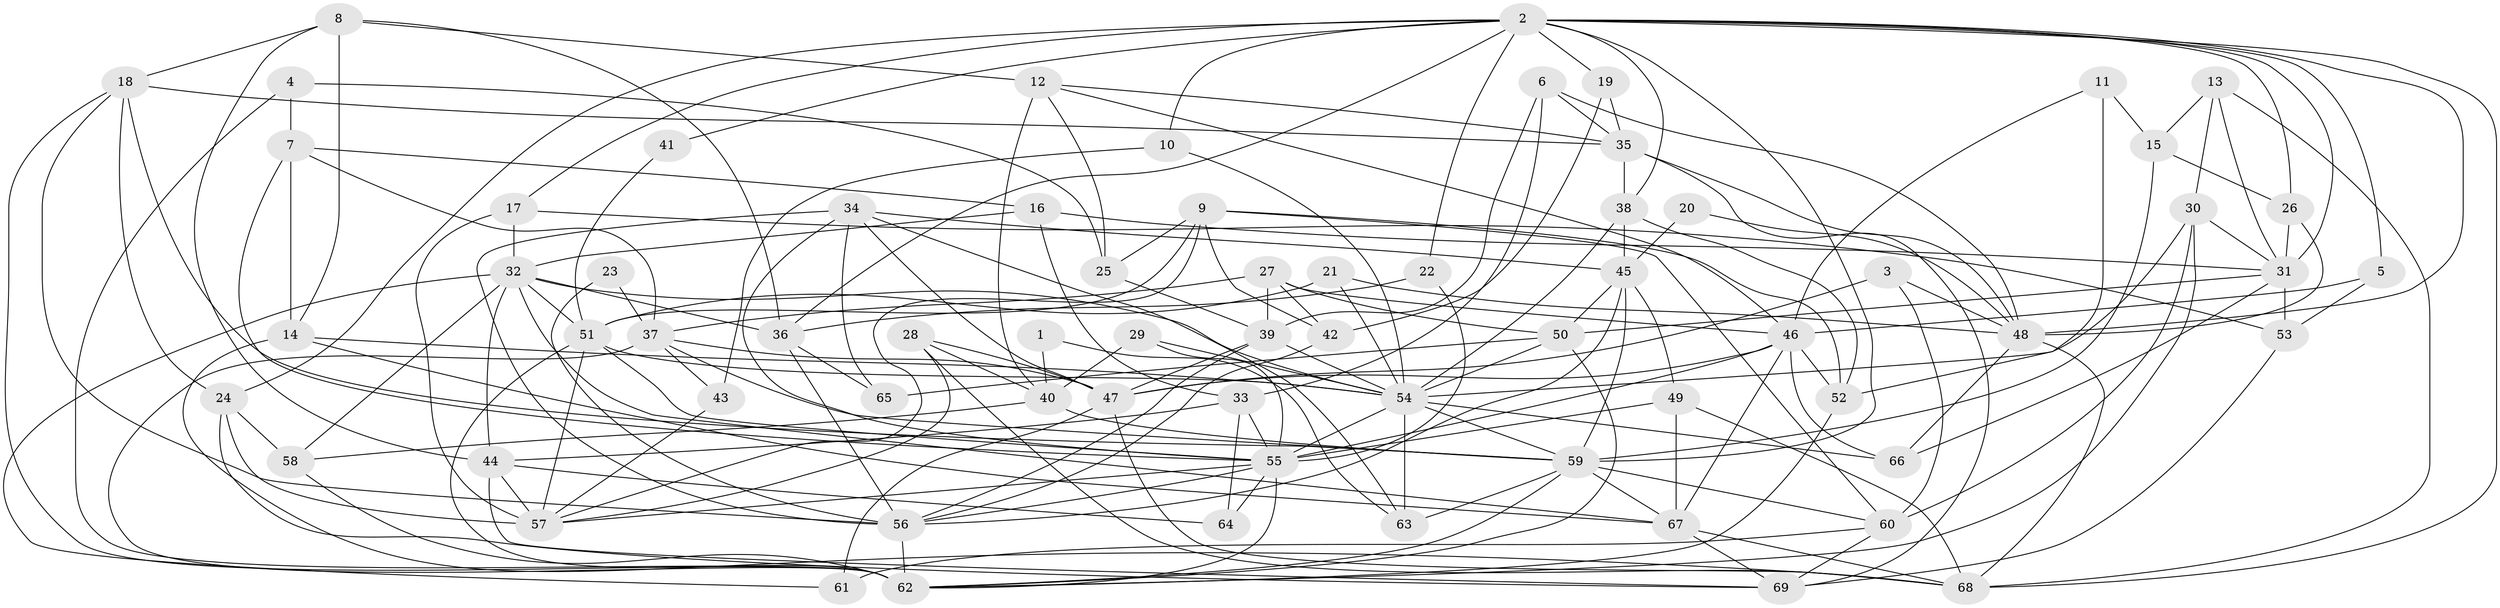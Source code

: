 // original degree distribution, {9: 0.021897810218978103, 4: 0.26277372262773724, 2: 0.1386861313868613, 5: 0.13138686131386862, 7: 0.029197080291970802, 3: 0.31386861313868614, 8: 0.029197080291970802, 6: 0.072992700729927}
// Generated by graph-tools (version 1.1) at 2025/26/03/09/25 03:26:11]
// undirected, 69 vertices, 190 edges
graph export_dot {
graph [start="1"]
  node [color=gray90,style=filled];
  1;
  2;
  3;
  4;
  5;
  6;
  7;
  8;
  9;
  10;
  11;
  12;
  13;
  14;
  15;
  16;
  17;
  18;
  19;
  20;
  21;
  22;
  23;
  24;
  25;
  26;
  27;
  28;
  29;
  30;
  31;
  32;
  33;
  34;
  35;
  36;
  37;
  38;
  39;
  40;
  41;
  42;
  43;
  44;
  45;
  46;
  47;
  48;
  49;
  50;
  51;
  52;
  53;
  54;
  55;
  56;
  57;
  58;
  59;
  60;
  61;
  62;
  63;
  64;
  65;
  66;
  67;
  68;
  69;
  1 -- 40 [weight=1.0];
  1 -- 63 [weight=1.0];
  2 -- 5 [weight=1.0];
  2 -- 10 [weight=2.0];
  2 -- 17 [weight=2.0];
  2 -- 19 [weight=1.0];
  2 -- 22 [weight=1.0];
  2 -- 24 [weight=1.0];
  2 -- 26 [weight=1.0];
  2 -- 31 [weight=1.0];
  2 -- 36 [weight=1.0];
  2 -- 38 [weight=1.0];
  2 -- 41 [weight=1.0];
  2 -- 48 [weight=1.0];
  2 -- 59 [weight=1.0];
  2 -- 68 [weight=1.0];
  3 -- 47 [weight=1.0];
  3 -- 48 [weight=1.0];
  3 -- 60 [weight=1.0];
  4 -- 7 [weight=1.0];
  4 -- 25 [weight=1.0];
  4 -- 62 [weight=1.0];
  5 -- 46 [weight=1.0];
  5 -- 53 [weight=1.0];
  6 -- 33 [weight=1.0];
  6 -- 35 [weight=1.0];
  6 -- 39 [weight=1.0];
  6 -- 48 [weight=1.0];
  7 -- 14 [weight=2.0];
  7 -- 16 [weight=1.0];
  7 -- 37 [weight=1.0];
  7 -- 55 [weight=1.0];
  8 -- 12 [weight=1.0];
  8 -- 14 [weight=1.0];
  8 -- 18 [weight=1.0];
  8 -- 36 [weight=1.0];
  8 -- 44 [weight=1.0];
  9 -- 25 [weight=1.0];
  9 -- 42 [weight=1.0];
  9 -- 51 [weight=1.0];
  9 -- 52 [weight=1.0];
  9 -- 57 [weight=1.0];
  9 -- 60 [weight=1.0];
  10 -- 43 [weight=1.0];
  10 -- 54 [weight=1.0];
  11 -- 15 [weight=1.0];
  11 -- 46 [weight=1.0];
  11 -- 52 [weight=1.0];
  12 -- 25 [weight=1.0];
  12 -- 35 [weight=1.0];
  12 -- 40 [weight=2.0];
  12 -- 46 [weight=1.0];
  13 -- 15 [weight=1.0];
  13 -- 30 [weight=1.0];
  13 -- 31 [weight=1.0];
  13 -- 68 [weight=1.0];
  14 -- 54 [weight=2.0];
  14 -- 67 [weight=1.0];
  14 -- 68 [weight=1.0];
  15 -- 26 [weight=1.0];
  15 -- 59 [weight=1.0];
  16 -- 31 [weight=1.0];
  16 -- 32 [weight=1.0];
  16 -- 33 [weight=1.0];
  17 -- 32 [weight=1.0];
  17 -- 53 [weight=1.0];
  17 -- 57 [weight=2.0];
  18 -- 24 [weight=1.0];
  18 -- 35 [weight=1.0];
  18 -- 56 [weight=1.0];
  18 -- 59 [weight=1.0];
  18 -- 62 [weight=1.0];
  19 -- 35 [weight=1.0];
  19 -- 42 [weight=1.0];
  20 -- 45 [weight=1.0];
  20 -- 48 [weight=1.0];
  21 -- 48 [weight=1.0];
  21 -- 51 [weight=2.0];
  21 -- 54 [weight=1.0];
  22 -- 36 [weight=1.0];
  22 -- 55 [weight=1.0];
  23 -- 37 [weight=1.0];
  23 -- 56 [weight=1.0];
  24 -- 57 [weight=1.0];
  24 -- 58 [weight=1.0];
  24 -- 69 [weight=1.0];
  25 -- 39 [weight=1.0];
  26 -- 31 [weight=2.0];
  26 -- 48 [weight=1.0];
  27 -- 37 [weight=1.0];
  27 -- 39 [weight=1.0];
  27 -- 42 [weight=1.0];
  27 -- 46 [weight=1.0];
  27 -- 50 [weight=1.0];
  28 -- 40 [weight=1.0];
  28 -- 47 [weight=1.0];
  28 -- 57 [weight=1.0];
  28 -- 68 [weight=1.0];
  29 -- 40 [weight=1.0];
  29 -- 54 [weight=1.0];
  29 -- 55 [weight=1.0];
  30 -- 31 [weight=1.0];
  30 -- 54 [weight=1.0];
  30 -- 60 [weight=1.0];
  30 -- 62 [weight=1.0];
  31 -- 50 [weight=1.0];
  31 -- 53 [weight=1.0];
  31 -- 66 [weight=1.0];
  32 -- 36 [weight=1.0];
  32 -- 44 [weight=1.0];
  32 -- 51 [weight=1.0];
  32 -- 54 [weight=1.0];
  32 -- 58 [weight=1.0];
  32 -- 61 [weight=1.0];
  32 -- 67 [weight=1.0];
  33 -- 44 [weight=1.0];
  33 -- 55 [weight=2.0];
  33 -- 64 [weight=1.0];
  34 -- 45 [weight=1.0];
  34 -- 47 [weight=1.0];
  34 -- 55 [weight=1.0];
  34 -- 56 [weight=1.0];
  34 -- 63 [weight=1.0];
  34 -- 65 [weight=1.0];
  35 -- 38 [weight=1.0];
  35 -- 48 [weight=1.0];
  35 -- 69 [weight=1.0];
  36 -- 56 [weight=2.0];
  36 -- 65 [weight=1.0];
  37 -- 43 [weight=1.0];
  37 -- 47 [weight=1.0];
  37 -- 59 [weight=1.0];
  37 -- 62 [weight=1.0];
  38 -- 45 [weight=1.0];
  38 -- 52 [weight=1.0];
  38 -- 54 [weight=1.0];
  39 -- 47 [weight=1.0];
  39 -- 54 [weight=1.0];
  39 -- 56 [weight=1.0];
  40 -- 58 [weight=3.0];
  40 -- 59 [weight=1.0];
  41 -- 51 [weight=1.0];
  42 -- 56 [weight=1.0];
  43 -- 57 [weight=1.0];
  44 -- 57 [weight=1.0];
  44 -- 64 [weight=1.0];
  44 -- 69 [weight=1.0];
  45 -- 49 [weight=1.0];
  45 -- 50 [weight=1.0];
  45 -- 56 [weight=1.0];
  45 -- 59 [weight=1.0];
  46 -- 47 [weight=1.0];
  46 -- 52 [weight=1.0];
  46 -- 55 [weight=1.0];
  46 -- 66 [weight=1.0];
  46 -- 67 [weight=1.0];
  47 -- 61 [weight=1.0];
  47 -- 68 [weight=1.0];
  48 -- 66 [weight=1.0];
  48 -- 68 [weight=1.0];
  49 -- 55 [weight=1.0];
  49 -- 67 [weight=1.0];
  49 -- 68 [weight=1.0];
  50 -- 54 [weight=1.0];
  50 -- 62 [weight=1.0];
  50 -- 65 [weight=1.0];
  51 -- 54 [weight=1.0];
  51 -- 55 [weight=1.0];
  51 -- 57 [weight=1.0];
  51 -- 62 [weight=1.0];
  52 -- 62 [weight=1.0];
  53 -- 69 [weight=1.0];
  54 -- 55 [weight=2.0];
  54 -- 59 [weight=1.0];
  54 -- 63 [weight=2.0];
  54 -- 66 [weight=1.0];
  55 -- 56 [weight=1.0];
  55 -- 57 [weight=1.0];
  55 -- 62 [weight=1.0];
  55 -- 64 [weight=1.0];
  56 -- 62 [weight=1.0];
  58 -- 62 [weight=1.0];
  59 -- 60 [weight=1.0];
  59 -- 62 [weight=1.0];
  59 -- 63 [weight=1.0];
  59 -- 67 [weight=1.0];
  60 -- 61 [weight=1.0];
  60 -- 69 [weight=1.0];
  67 -- 68 [weight=1.0];
  67 -- 69 [weight=1.0];
}
